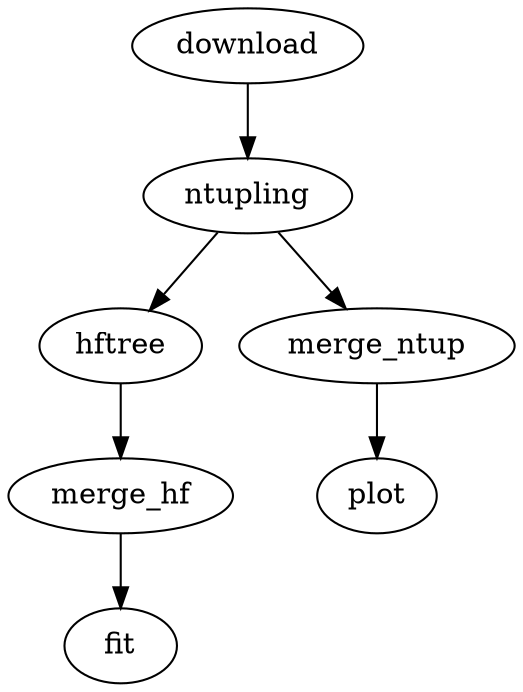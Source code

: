 strict digraph  {
	plot	 [attributes="{u'outplotdir': u'{workdir}/plotdir'}",
		dependencies="[u'merge_ntup']",
		name=plot,
		scheduled_nodes="[<Node id: f4202842-9e05-11e5-8d0c-98fe944a88e0 state: SUCCESS>]",
		scheduler="{u'args': [], u'name': u'schedulers:reduce_from_dep_output', u'kwargs': {u'dependency': u'merge_ntup', u'to_input': u'mergedinput', \
u'nodename': u'plot_ntup', u'outputkey': u'output'}}",
		spec=plot_step_spec];
	hftree	 [attributes="[]",
		dependencies="[u'ntupling']",
		name=hftree,
		scheduled_nodes="[<Node id: f24b823d-9e05-11e5-925d-98fe944a88e0 state: SUCCESS>, <Node id: f24b860f-9e05-11e5-898e-98fe944a88e0 state: SUCCESS>, <\
Node id: f24b8868-9e05-11e5-bf19-98fe944a88e0 state: SUCCESS>]",
		scheduler="{u'args': [], u'name': u'schedulers:map_from_dep_output', u'kwargs': {u'outputkey': u'output', u'nodename_template': u'hf_{index}', \
u'to_output': u'outhf', u'to_input': u'inroot', u'dependency': u'ntupling', u'output_template': u'{workdir}/hf/outhf_{index}.root'}}",
		spec=hftree_step_spec];
	merge_hf	 [attributes="{u'outfile': u'{workdir}/merged_hf.root'}",
		dependencies="[u'hftree']",
		name=merge_hf,
		scheduled_nodes="[<Node id: f41fc5a1-9e05-11e5-b35a-98fe944a88e0 state: SUCCESS>]",
		scheduler="{u'args': [], u'name': u'schedulers:reduce_from_dep_output', u'kwargs': {u'dependency': u'hftree', u'to_input': u'infiles', u'nodename': \
u'merge', u'outputkey': u'output'}}",
		spec=merge_step_spec];
	hftree -> merge_hf;
	fit	 [attributes="{u'fitresults': u'{workdir}/fitresults.yaml'}",
		dependencies="[u'merge_hf']",
		name=fit,
		scheduled_nodes="[<Node id: f50bf63a-9e05-11e5-a6ba-98fe944a88e0 state: SUCCESS>]",
		scheduler="{u'args': [], u'name': u'schedulers:reduce_from_dep_output', u'kwargs': {u'dependency': u'merge_hf', u'to_input': u'mergedinput', \
u'nodename': u'fit', u'outputkey': u'output'}}",
		spec=fit_step_spec];
	merge_hf -> fit;
	merge_ntup	 [attributes="{u'outfile': u'{workdir}/merged_ntup.root'}",
		dependencies="[u'ntupling']",
		name=merge_ntup,
		scheduled_nodes="[<Node id: f24b6599-9e05-11e5-81ed-98fe944a88e0 state: SUCCESS>]",
		scheduler="{u'args': [], u'name': u'schedulers:reduce_from_dep_output', u'kwargs': {u'dependency': u'ntupling', u'to_input': u'infiles', u'\
nodename': u'merge_ntp', u'outputkey': u'output'}}",
		spec=merge_step_spec];
	merge_ntup -> plot;
	download	 [attributes="{u'outList': u'{workdir}/files.list', u'inDS': u'{dataset}', u'outDir': u'{workdir}/download'}",
		dependencies="[]",
		name=download,
		scheduled_nodes="[<Node id: efd21866-9e05-11e5-8c7e-98fe944a88e0 state: SUCCESS>]",
		scheduler="{u'args': [], u'name': u'schedulers:single_node_from_context', u'kwargs': {u'nodename': u'download_node'}}",
		spec=download_step_spec];
	ntupling	 [attributes="[]",
		dependencies="[u'download']",
		name=ntupling,
		scheduled_nodes="[<Node id: f09de0a6-9e05-11e5-9728-98fe944a88e0 state: SUCCESS>, <Node id: f09de4ae-9e05-11e5-b1b7-98fe944a88e0 state: SUCCESS>, <\
Node id: f09de6a8-9e05-11e5-97c9-98fe944a88e0 state: SUCCESS>]",
		scheduler="{u'args': [], u'name': u'schedulers:map_from_dep_output', u'kwargs': {u'outputkey': u'list_of_files', u'nodename_template': u'ntup_{\
index}', u'to_output': u'outroot', u'to_input': u'inroot', u'dependency': u'download', u'output_template': u'{workdir}/ntup/out_{\
index}.root'}}",
		spec=ntup_step_spec];
	download -> ntupling;
	ntupling -> hftree;
	ntupling -> merge_ntup;
}
